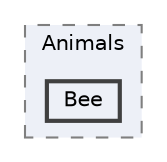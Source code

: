 digraph "C:/Users/oscar/OneDrive/Documentos/Unity Projects/Virtual Fruits Portable/Assets/Scripts/Enemies/Animals/Bee"
{
 // LATEX_PDF_SIZE
  bgcolor="transparent";
  edge [fontname=Helvetica,fontsize=10,labelfontname=Helvetica,labelfontsize=10];
  node [fontname=Helvetica,fontsize=10,shape=box,height=0.2,width=0.4];
  compound=true
  subgraph clusterdir_56a1694a943e662eb6d8e89d96a6e8f7 {
    graph [ bgcolor="#edf0f7", pencolor="grey50", label="Animals", fontname=Helvetica,fontsize=10 style="filled,dashed", URL="dir_56a1694a943e662eb6d8e89d96a6e8f7.html",tooltip=""]
  dir_f7b7f4624f1baa58a7b3d1297b8c77f0 [label="Bee", fillcolor="#edf0f7", color="grey25", style="filled,bold", URL="dir_f7b7f4624f1baa58a7b3d1297b8c77f0.html",tooltip=""];
  }
}
